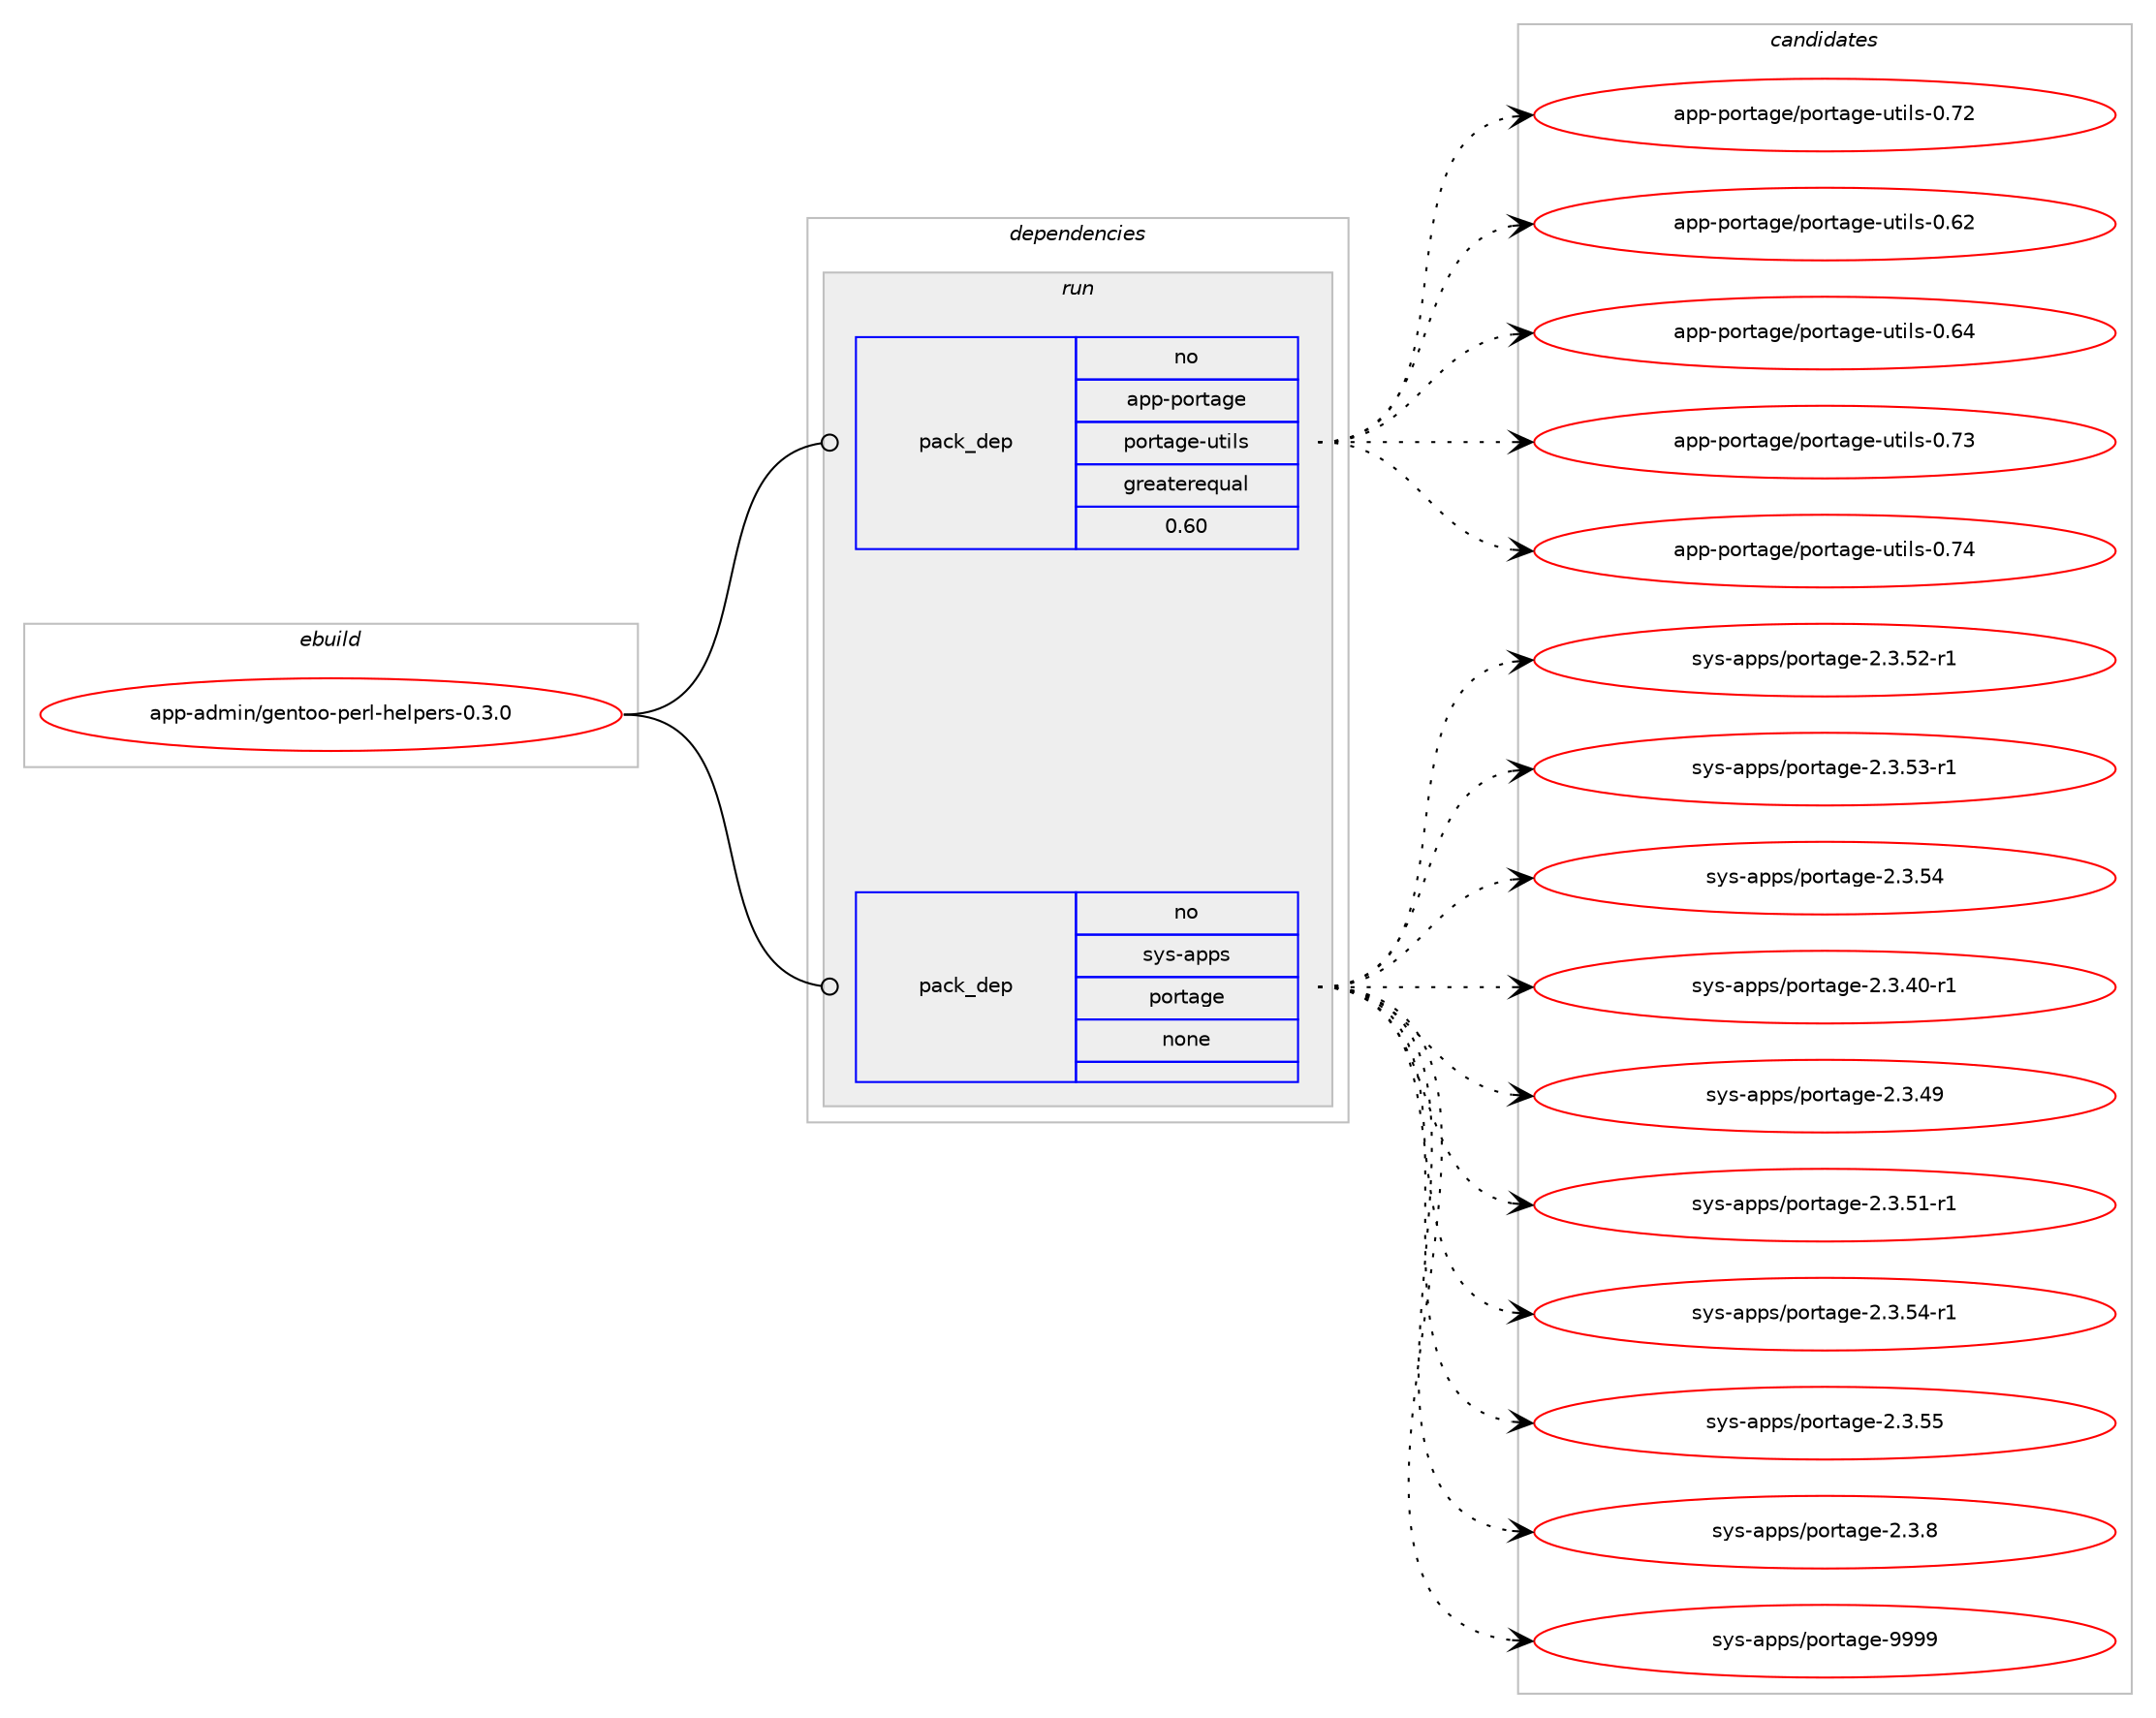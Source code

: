 digraph prolog {

# *************
# Graph options
# *************

newrank=true;
concentrate=true;
compound=true;
graph [rankdir=LR,fontname=Helvetica,fontsize=10,ranksep=1.5];#, ranksep=2.5, nodesep=0.2];
edge  [arrowhead=vee];
node  [fontname=Helvetica,fontsize=10];

# **********
# The ebuild
# **********

subgraph cluster_leftcol {
color=gray;
rank=same;
label=<<i>ebuild</i>>;
id [label="app-admin/gentoo-perl-helpers-0.3.0", color=red, width=4, href="../app-admin/gentoo-perl-helpers-0.3.0.svg"];
}

# ****************
# The dependencies
# ****************

subgraph cluster_midcol {
color=gray;
label=<<i>dependencies</i>>;
subgraph cluster_compile {
fillcolor="#eeeeee";
style=filled;
label=<<i>compile</i>>;
}
subgraph cluster_compileandrun {
fillcolor="#eeeeee";
style=filled;
label=<<i>compile and run</i>>;
}
subgraph cluster_run {
fillcolor="#eeeeee";
style=filled;
label=<<i>run</i>>;
subgraph pack278 {
dependency343 [label=<<TABLE BORDER="0" CELLBORDER="1" CELLSPACING="0" CELLPADDING="4" WIDTH="220"><TR><TD ROWSPAN="6" CELLPADDING="30">pack_dep</TD></TR><TR><TD WIDTH="110">no</TD></TR><TR><TD>app-portage</TD></TR><TR><TD>portage-utils</TD></TR><TR><TD>greaterequal</TD></TR><TR><TD>0.60</TD></TR></TABLE>>, shape=none, color=blue];
}
id:e -> dependency343:w [weight=20,style="solid",arrowhead="odot"];
subgraph pack279 {
dependency344 [label=<<TABLE BORDER="0" CELLBORDER="1" CELLSPACING="0" CELLPADDING="4" WIDTH="220"><TR><TD ROWSPAN="6" CELLPADDING="30">pack_dep</TD></TR><TR><TD WIDTH="110">no</TD></TR><TR><TD>sys-apps</TD></TR><TR><TD>portage</TD></TR><TR><TD>none</TD></TR><TR><TD></TD></TR></TABLE>>, shape=none, color=blue];
}
id:e -> dependency344:w [weight=20,style="solid",arrowhead="odot"];
}
}

# **************
# The candidates
# **************

subgraph cluster_choices {
rank=same;
color=gray;
label=<<i>candidates</i>>;

subgraph choice278 {
color=black;
nodesep=1;
choice9711211245112111114116971031014711211111411697103101451171161051081154548465550 [label="app-portage/portage-utils-0.72", color=red, width=4,href="../app-portage/portage-utils-0.72.svg"];
choice9711211245112111114116971031014711211111411697103101451171161051081154548465450 [label="app-portage/portage-utils-0.62", color=red, width=4,href="../app-portage/portage-utils-0.62.svg"];
choice9711211245112111114116971031014711211111411697103101451171161051081154548465452 [label="app-portage/portage-utils-0.64", color=red, width=4,href="../app-portage/portage-utils-0.64.svg"];
choice9711211245112111114116971031014711211111411697103101451171161051081154548465551 [label="app-portage/portage-utils-0.73", color=red, width=4,href="../app-portage/portage-utils-0.73.svg"];
choice9711211245112111114116971031014711211111411697103101451171161051081154548465552 [label="app-portage/portage-utils-0.74", color=red, width=4,href="../app-portage/portage-utils-0.74.svg"];
dependency343:e -> choice9711211245112111114116971031014711211111411697103101451171161051081154548465550:w [style=dotted,weight="100"];
dependency343:e -> choice9711211245112111114116971031014711211111411697103101451171161051081154548465450:w [style=dotted,weight="100"];
dependency343:e -> choice9711211245112111114116971031014711211111411697103101451171161051081154548465452:w [style=dotted,weight="100"];
dependency343:e -> choice9711211245112111114116971031014711211111411697103101451171161051081154548465551:w [style=dotted,weight="100"];
dependency343:e -> choice9711211245112111114116971031014711211111411697103101451171161051081154548465552:w [style=dotted,weight="100"];
}
subgraph choice279 {
color=black;
nodesep=1;
choice11512111545971121121154711211111411697103101455046514653504511449 [label="sys-apps/portage-2.3.52-r1", color=red, width=4,href="../sys-apps/portage-2.3.52-r1.svg"];
choice11512111545971121121154711211111411697103101455046514653514511449 [label="sys-apps/portage-2.3.53-r1", color=red, width=4,href="../sys-apps/portage-2.3.53-r1.svg"];
choice1151211154597112112115471121111141169710310145504651465352 [label="sys-apps/portage-2.3.54", color=red, width=4,href="../sys-apps/portage-2.3.54.svg"];
choice11512111545971121121154711211111411697103101455046514652484511449 [label="sys-apps/portage-2.3.40-r1", color=red, width=4,href="../sys-apps/portage-2.3.40-r1.svg"];
choice1151211154597112112115471121111141169710310145504651465257 [label="sys-apps/portage-2.3.49", color=red, width=4,href="../sys-apps/portage-2.3.49.svg"];
choice11512111545971121121154711211111411697103101455046514653494511449 [label="sys-apps/portage-2.3.51-r1", color=red, width=4,href="../sys-apps/portage-2.3.51-r1.svg"];
choice11512111545971121121154711211111411697103101455046514653524511449 [label="sys-apps/portage-2.3.54-r1", color=red, width=4,href="../sys-apps/portage-2.3.54-r1.svg"];
choice1151211154597112112115471121111141169710310145504651465353 [label="sys-apps/portage-2.3.55", color=red, width=4,href="../sys-apps/portage-2.3.55.svg"];
choice11512111545971121121154711211111411697103101455046514656 [label="sys-apps/portage-2.3.8", color=red, width=4,href="../sys-apps/portage-2.3.8.svg"];
choice115121115459711211211547112111114116971031014557575757 [label="sys-apps/portage-9999", color=red, width=4,href="../sys-apps/portage-9999.svg"];
dependency344:e -> choice11512111545971121121154711211111411697103101455046514653504511449:w [style=dotted,weight="100"];
dependency344:e -> choice11512111545971121121154711211111411697103101455046514653514511449:w [style=dotted,weight="100"];
dependency344:e -> choice1151211154597112112115471121111141169710310145504651465352:w [style=dotted,weight="100"];
dependency344:e -> choice11512111545971121121154711211111411697103101455046514652484511449:w [style=dotted,weight="100"];
dependency344:e -> choice1151211154597112112115471121111141169710310145504651465257:w [style=dotted,weight="100"];
dependency344:e -> choice11512111545971121121154711211111411697103101455046514653494511449:w [style=dotted,weight="100"];
dependency344:e -> choice11512111545971121121154711211111411697103101455046514653524511449:w [style=dotted,weight="100"];
dependency344:e -> choice1151211154597112112115471121111141169710310145504651465353:w [style=dotted,weight="100"];
dependency344:e -> choice11512111545971121121154711211111411697103101455046514656:w [style=dotted,weight="100"];
dependency344:e -> choice115121115459711211211547112111114116971031014557575757:w [style=dotted,weight="100"];
}
}

}

